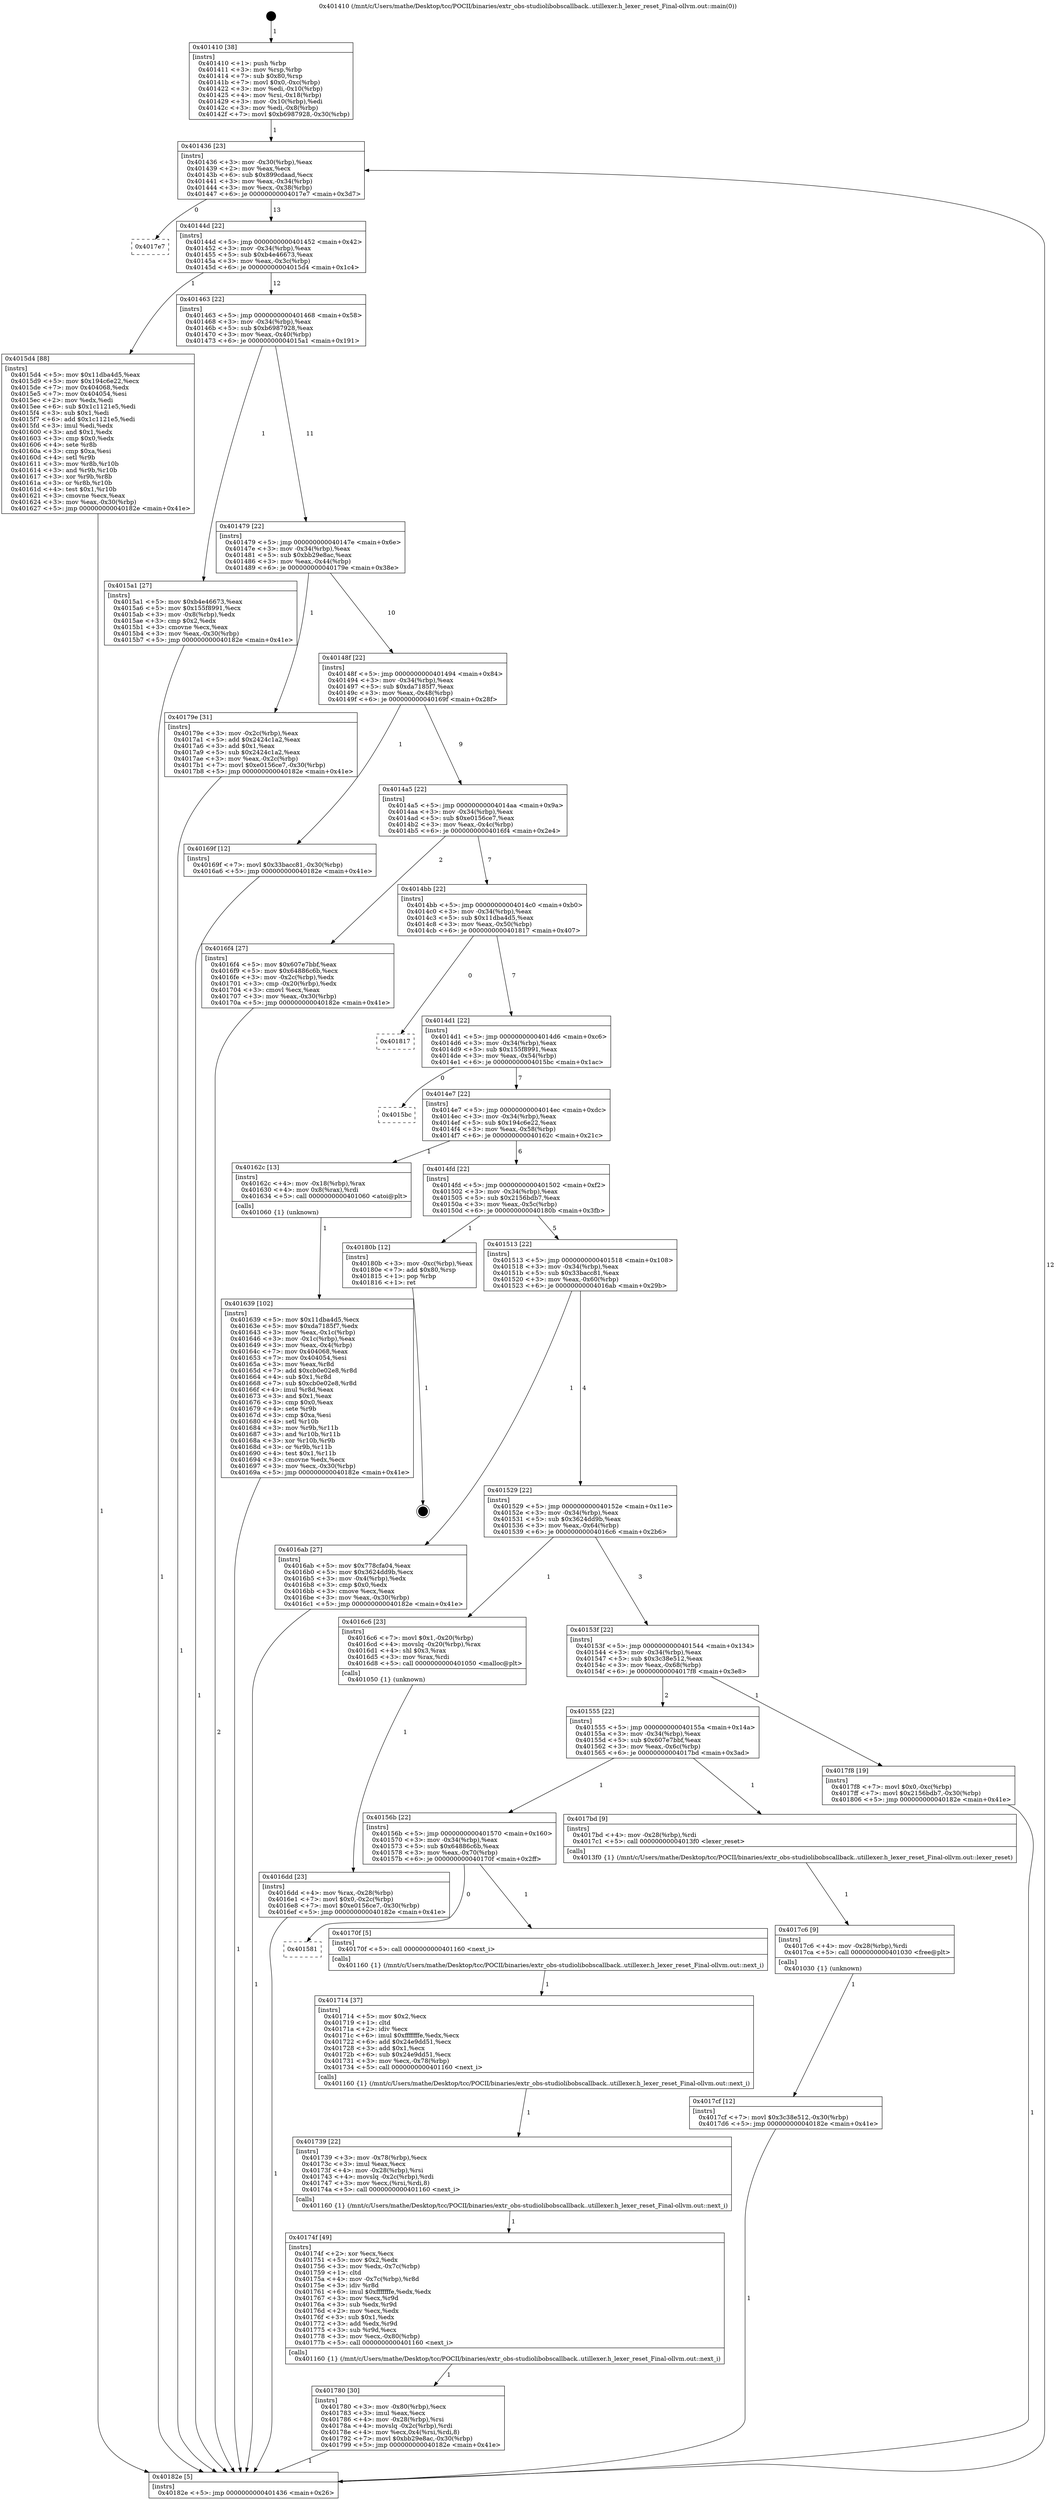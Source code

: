 digraph "0x401410" {
  label = "0x401410 (/mnt/c/Users/mathe/Desktop/tcc/POCII/binaries/extr_obs-studiolibobscallback..utillexer.h_lexer_reset_Final-ollvm.out::main(0))"
  labelloc = "t"
  node[shape=record]

  Entry [label="",width=0.3,height=0.3,shape=circle,fillcolor=black,style=filled]
  "0x401436" [label="{
     0x401436 [23]\l
     | [instrs]\l
     &nbsp;&nbsp;0x401436 \<+3\>: mov -0x30(%rbp),%eax\l
     &nbsp;&nbsp;0x401439 \<+2\>: mov %eax,%ecx\l
     &nbsp;&nbsp;0x40143b \<+6\>: sub $0x899cdaad,%ecx\l
     &nbsp;&nbsp;0x401441 \<+3\>: mov %eax,-0x34(%rbp)\l
     &nbsp;&nbsp;0x401444 \<+3\>: mov %ecx,-0x38(%rbp)\l
     &nbsp;&nbsp;0x401447 \<+6\>: je 00000000004017e7 \<main+0x3d7\>\l
  }"]
  "0x4017e7" [label="{
     0x4017e7\l
  }", style=dashed]
  "0x40144d" [label="{
     0x40144d [22]\l
     | [instrs]\l
     &nbsp;&nbsp;0x40144d \<+5\>: jmp 0000000000401452 \<main+0x42\>\l
     &nbsp;&nbsp;0x401452 \<+3\>: mov -0x34(%rbp),%eax\l
     &nbsp;&nbsp;0x401455 \<+5\>: sub $0xb4e46673,%eax\l
     &nbsp;&nbsp;0x40145a \<+3\>: mov %eax,-0x3c(%rbp)\l
     &nbsp;&nbsp;0x40145d \<+6\>: je 00000000004015d4 \<main+0x1c4\>\l
  }"]
  Exit [label="",width=0.3,height=0.3,shape=circle,fillcolor=black,style=filled,peripheries=2]
  "0x4015d4" [label="{
     0x4015d4 [88]\l
     | [instrs]\l
     &nbsp;&nbsp;0x4015d4 \<+5\>: mov $0x11dba4d5,%eax\l
     &nbsp;&nbsp;0x4015d9 \<+5\>: mov $0x194c6e22,%ecx\l
     &nbsp;&nbsp;0x4015de \<+7\>: mov 0x404068,%edx\l
     &nbsp;&nbsp;0x4015e5 \<+7\>: mov 0x404054,%esi\l
     &nbsp;&nbsp;0x4015ec \<+2\>: mov %edx,%edi\l
     &nbsp;&nbsp;0x4015ee \<+6\>: sub $0x1c1121e5,%edi\l
     &nbsp;&nbsp;0x4015f4 \<+3\>: sub $0x1,%edi\l
     &nbsp;&nbsp;0x4015f7 \<+6\>: add $0x1c1121e5,%edi\l
     &nbsp;&nbsp;0x4015fd \<+3\>: imul %edi,%edx\l
     &nbsp;&nbsp;0x401600 \<+3\>: and $0x1,%edx\l
     &nbsp;&nbsp;0x401603 \<+3\>: cmp $0x0,%edx\l
     &nbsp;&nbsp;0x401606 \<+4\>: sete %r8b\l
     &nbsp;&nbsp;0x40160a \<+3\>: cmp $0xa,%esi\l
     &nbsp;&nbsp;0x40160d \<+4\>: setl %r9b\l
     &nbsp;&nbsp;0x401611 \<+3\>: mov %r8b,%r10b\l
     &nbsp;&nbsp;0x401614 \<+3\>: and %r9b,%r10b\l
     &nbsp;&nbsp;0x401617 \<+3\>: xor %r9b,%r8b\l
     &nbsp;&nbsp;0x40161a \<+3\>: or %r8b,%r10b\l
     &nbsp;&nbsp;0x40161d \<+4\>: test $0x1,%r10b\l
     &nbsp;&nbsp;0x401621 \<+3\>: cmovne %ecx,%eax\l
     &nbsp;&nbsp;0x401624 \<+3\>: mov %eax,-0x30(%rbp)\l
     &nbsp;&nbsp;0x401627 \<+5\>: jmp 000000000040182e \<main+0x41e\>\l
  }"]
  "0x401463" [label="{
     0x401463 [22]\l
     | [instrs]\l
     &nbsp;&nbsp;0x401463 \<+5\>: jmp 0000000000401468 \<main+0x58\>\l
     &nbsp;&nbsp;0x401468 \<+3\>: mov -0x34(%rbp),%eax\l
     &nbsp;&nbsp;0x40146b \<+5\>: sub $0xb6987928,%eax\l
     &nbsp;&nbsp;0x401470 \<+3\>: mov %eax,-0x40(%rbp)\l
     &nbsp;&nbsp;0x401473 \<+6\>: je 00000000004015a1 \<main+0x191\>\l
  }"]
  "0x4017cf" [label="{
     0x4017cf [12]\l
     | [instrs]\l
     &nbsp;&nbsp;0x4017cf \<+7\>: movl $0x3c38e512,-0x30(%rbp)\l
     &nbsp;&nbsp;0x4017d6 \<+5\>: jmp 000000000040182e \<main+0x41e\>\l
  }"]
  "0x4015a1" [label="{
     0x4015a1 [27]\l
     | [instrs]\l
     &nbsp;&nbsp;0x4015a1 \<+5\>: mov $0xb4e46673,%eax\l
     &nbsp;&nbsp;0x4015a6 \<+5\>: mov $0x155f8991,%ecx\l
     &nbsp;&nbsp;0x4015ab \<+3\>: mov -0x8(%rbp),%edx\l
     &nbsp;&nbsp;0x4015ae \<+3\>: cmp $0x2,%edx\l
     &nbsp;&nbsp;0x4015b1 \<+3\>: cmovne %ecx,%eax\l
     &nbsp;&nbsp;0x4015b4 \<+3\>: mov %eax,-0x30(%rbp)\l
     &nbsp;&nbsp;0x4015b7 \<+5\>: jmp 000000000040182e \<main+0x41e\>\l
  }"]
  "0x401479" [label="{
     0x401479 [22]\l
     | [instrs]\l
     &nbsp;&nbsp;0x401479 \<+5\>: jmp 000000000040147e \<main+0x6e\>\l
     &nbsp;&nbsp;0x40147e \<+3\>: mov -0x34(%rbp),%eax\l
     &nbsp;&nbsp;0x401481 \<+5\>: sub $0xbb29e8ac,%eax\l
     &nbsp;&nbsp;0x401486 \<+3\>: mov %eax,-0x44(%rbp)\l
     &nbsp;&nbsp;0x401489 \<+6\>: je 000000000040179e \<main+0x38e\>\l
  }"]
  "0x40182e" [label="{
     0x40182e [5]\l
     | [instrs]\l
     &nbsp;&nbsp;0x40182e \<+5\>: jmp 0000000000401436 \<main+0x26\>\l
  }"]
  "0x401410" [label="{
     0x401410 [38]\l
     | [instrs]\l
     &nbsp;&nbsp;0x401410 \<+1\>: push %rbp\l
     &nbsp;&nbsp;0x401411 \<+3\>: mov %rsp,%rbp\l
     &nbsp;&nbsp;0x401414 \<+7\>: sub $0x80,%rsp\l
     &nbsp;&nbsp;0x40141b \<+7\>: movl $0x0,-0xc(%rbp)\l
     &nbsp;&nbsp;0x401422 \<+3\>: mov %edi,-0x10(%rbp)\l
     &nbsp;&nbsp;0x401425 \<+4\>: mov %rsi,-0x18(%rbp)\l
     &nbsp;&nbsp;0x401429 \<+3\>: mov -0x10(%rbp),%edi\l
     &nbsp;&nbsp;0x40142c \<+3\>: mov %edi,-0x8(%rbp)\l
     &nbsp;&nbsp;0x40142f \<+7\>: movl $0xb6987928,-0x30(%rbp)\l
  }"]
  "0x4017c6" [label="{
     0x4017c6 [9]\l
     | [instrs]\l
     &nbsp;&nbsp;0x4017c6 \<+4\>: mov -0x28(%rbp),%rdi\l
     &nbsp;&nbsp;0x4017ca \<+5\>: call 0000000000401030 \<free@plt\>\l
     | [calls]\l
     &nbsp;&nbsp;0x401030 \{1\} (unknown)\l
  }"]
  "0x40179e" [label="{
     0x40179e [31]\l
     | [instrs]\l
     &nbsp;&nbsp;0x40179e \<+3\>: mov -0x2c(%rbp),%eax\l
     &nbsp;&nbsp;0x4017a1 \<+5\>: add $0x2424c1a2,%eax\l
     &nbsp;&nbsp;0x4017a6 \<+3\>: add $0x1,%eax\l
     &nbsp;&nbsp;0x4017a9 \<+5\>: sub $0x2424c1a2,%eax\l
     &nbsp;&nbsp;0x4017ae \<+3\>: mov %eax,-0x2c(%rbp)\l
     &nbsp;&nbsp;0x4017b1 \<+7\>: movl $0xe0156ce7,-0x30(%rbp)\l
     &nbsp;&nbsp;0x4017b8 \<+5\>: jmp 000000000040182e \<main+0x41e\>\l
  }"]
  "0x40148f" [label="{
     0x40148f [22]\l
     | [instrs]\l
     &nbsp;&nbsp;0x40148f \<+5\>: jmp 0000000000401494 \<main+0x84\>\l
     &nbsp;&nbsp;0x401494 \<+3\>: mov -0x34(%rbp),%eax\l
     &nbsp;&nbsp;0x401497 \<+5\>: sub $0xda7185f7,%eax\l
     &nbsp;&nbsp;0x40149c \<+3\>: mov %eax,-0x48(%rbp)\l
     &nbsp;&nbsp;0x40149f \<+6\>: je 000000000040169f \<main+0x28f\>\l
  }"]
  "0x401780" [label="{
     0x401780 [30]\l
     | [instrs]\l
     &nbsp;&nbsp;0x401780 \<+3\>: mov -0x80(%rbp),%ecx\l
     &nbsp;&nbsp;0x401783 \<+3\>: imul %eax,%ecx\l
     &nbsp;&nbsp;0x401786 \<+4\>: mov -0x28(%rbp),%rsi\l
     &nbsp;&nbsp;0x40178a \<+4\>: movslq -0x2c(%rbp),%rdi\l
     &nbsp;&nbsp;0x40178e \<+4\>: mov %ecx,0x4(%rsi,%rdi,8)\l
     &nbsp;&nbsp;0x401792 \<+7\>: movl $0xbb29e8ac,-0x30(%rbp)\l
     &nbsp;&nbsp;0x401799 \<+5\>: jmp 000000000040182e \<main+0x41e\>\l
  }"]
  "0x40169f" [label="{
     0x40169f [12]\l
     | [instrs]\l
     &nbsp;&nbsp;0x40169f \<+7\>: movl $0x33bacc81,-0x30(%rbp)\l
     &nbsp;&nbsp;0x4016a6 \<+5\>: jmp 000000000040182e \<main+0x41e\>\l
  }"]
  "0x4014a5" [label="{
     0x4014a5 [22]\l
     | [instrs]\l
     &nbsp;&nbsp;0x4014a5 \<+5\>: jmp 00000000004014aa \<main+0x9a\>\l
     &nbsp;&nbsp;0x4014aa \<+3\>: mov -0x34(%rbp),%eax\l
     &nbsp;&nbsp;0x4014ad \<+5\>: sub $0xe0156ce7,%eax\l
     &nbsp;&nbsp;0x4014b2 \<+3\>: mov %eax,-0x4c(%rbp)\l
     &nbsp;&nbsp;0x4014b5 \<+6\>: je 00000000004016f4 \<main+0x2e4\>\l
  }"]
  "0x40174f" [label="{
     0x40174f [49]\l
     | [instrs]\l
     &nbsp;&nbsp;0x40174f \<+2\>: xor %ecx,%ecx\l
     &nbsp;&nbsp;0x401751 \<+5\>: mov $0x2,%edx\l
     &nbsp;&nbsp;0x401756 \<+3\>: mov %edx,-0x7c(%rbp)\l
     &nbsp;&nbsp;0x401759 \<+1\>: cltd\l
     &nbsp;&nbsp;0x40175a \<+4\>: mov -0x7c(%rbp),%r8d\l
     &nbsp;&nbsp;0x40175e \<+3\>: idiv %r8d\l
     &nbsp;&nbsp;0x401761 \<+6\>: imul $0xfffffffe,%edx,%edx\l
     &nbsp;&nbsp;0x401767 \<+3\>: mov %ecx,%r9d\l
     &nbsp;&nbsp;0x40176a \<+3\>: sub %edx,%r9d\l
     &nbsp;&nbsp;0x40176d \<+2\>: mov %ecx,%edx\l
     &nbsp;&nbsp;0x40176f \<+3\>: sub $0x1,%edx\l
     &nbsp;&nbsp;0x401772 \<+3\>: add %edx,%r9d\l
     &nbsp;&nbsp;0x401775 \<+3\>: sub %r9d,%ecx\l
     &nbsp;&nbsp;0x401778 \<+3\>: mov %ecx,-0x80(%rbp)\l
     &nbsp;&nbsp;0x40177b \<+5\>: call 0000000000401160 \<next_i\>\l
     | [calls]\l
     &nbsp;&nbsp;0x401160 \{1\} (/mnt/c/Users/mathe/Desktop/tcc/POCII/binaries/extr_obs-studiolibobscallback..utillexer.h_lexer_reset_Final-ollvm.out::next_i)\l
  }"]
  "0x4016f4" [label="{
     0x4016f4 [27]\l
     | [instrs]\l
     &nbsp;&nbsp;0x4016f4 \<+5\>: mov $0x607e7bbf,%eax\l
     &nbsp;&nbsp;0x4016f9 \<+5\>: mov $0x64886c6b,%ecx\l
     &nbsp;&nbsp;0x4016fe \<+3\>: mov -0x2c(%rbp),%edx\l
     &nbsp;&nbsp;0x401701 \<+3\>: cmp -0x20(%rbp),%edx\l
     &nbsp;&nbsp;0x401704 \<+3\>: cmovl %ecx,%eax\l
     &nbsp;&nbsp;0x401707 \<+3\>: mov %eax,-0x30(%rbp)\l
     &nbsp;&nbsp;0x40170a \<+5\>: jmp 000000000040182e \<main+0x41e\>\l
  }"]
  "0x4014bb" [label="{
     0x4014bb [22]\l
     | [instrs]\l
     &nbsp;&nbsp;0x4014bb \<+5\>: jmp 00000000004014c0 \<main+0xb0\>\l
     &nbsp;&nbsp;0x4014c0 \<+3\>: mov -0x34(%rbp),%eax\l
     &nbsp;&nbsp;0x4014c3 \<+5\>: sub $0x11dba4d5,%eax\l
     &nbsp;&nbsp;0x4014c8 \<+3\>: mov %eax,-0x50(%rbp)\l
     &nbsp;&nbsp;0x4014cb \<+6\>: je 0000000000401817 \<main+0x407\>\l
  }"]
  "0x401739" [label="{
     0x401739 [22]\l
     | [instrs]\l
     &nbsp;&nbsp;0x401739 \<+3\>: mov -0x78(%rbp),%ecx\l
     &nbsp;&nbsp;0x40173c \<+3\>: imul %eax,%ecx\l
     &nbsp;&nbsp;0x40173f \<+4\>: mov -0x28(%rbp),%rsi\l
     &nbsp;&nbsp;0x401743 \<+4\>: movslq -0x2c(%rbp),%rdi\l
     &nbsp;&nbsp;0x401747 \<+3\>: mov %ecx,(%rsi,%rdi,8)\l
     &nbsp;&nbsp;0x40174a \<+5\>: call 0000000000401160 \<next_i\>\l
     | [calls]\l
     &nbsp;&nbsp;0x401160 \{1\} (/mnt/c/Users/mathe/Desktop/tcc/POCII/binaries/extr_obs-studiolibobscallback..utillexer.h_lexer_reset_Final-ollvm.out::next_i)\l
  }"]
  "0x401817" [label="{
     0x401817\l
  }", style=dashed]
  "0x4014d1" [label="{
     0x4014d1 [22]\l
     | [instrs]\l
     &nbsp;&nbsp;0x4014d1 \<+5\>: jmp 00000000004014d6 \<main+0xc6\>\l
     &nbsp;&nbsp;0x4014d6 \<+3\>: mov -0x34(%rbp),%eax\l
     &nbsp;&nbsp;0x4014d9 \<+5\>: sub $0x155f8991,%eax\l
     &nbsp;&nbsp;0x4014de \<+3\>: mov %eax,-0x54(%rbp)\l
     &nbsp;&nbsp;0x4014e1 \<+6\>: je 00000000004015bc \<main+0x1ac\>\l
  }"]
  "0x401714" [label="{
     0x401714 [37]\l
     | [instrs]\l
     &nbsp;&nbsp;0x401714 \<+5\>: mov $0x2,%ecx\l
     &nbsp;&nbsp;0x401719 \<+1\>: cltd\l
     &nbsp;&nbsp;0x40171a \<+2\>: idiv %ecx\l
     &nbsp;&nbsp;0x40171c \<+6\>: imul $0xfffffffe,%edx,%ecx\l
     &nbsp;&nbsp;0x401722 \<+6\>: add $0x24e9dd51,%ecx\l
     &nbsp;&nbsp;0x401728 \<+3\>: add $0x1,%ecx\l
     &nbsp;&nbsp;0x40172b \<+6\>: sub $0x24e9dd51,%ecx\l
     &nbsp;&nbsp;0x401731 \<+3\>: mov %ecx,-0x78(%rbp)\l
     &nbsp;&nbsp;0x401734 \<+5\>: call 0000000000401160 \<next_i\>\l
     | [calls]\l
     &nbsp;&nbsp;0x401160 \{1\} (/mnt/c/Users/mathe/Desktop/tcc/POCII/binaries/extr_obs-studiolibobscallback..utillexer.h_lexer_reset_Final-ollvm.out::next_i)\l
  }"]
  "0x4015bc" [label="{
     0x4015bc\l
  }", style=dashed]
  "0x4014e7" [label="{
     0x4014e7 [22]\l
     | [instrs]\l
     &nbsp;&nbsp;0x4014e7 \<+5\>: jmp 00000000004014ec \<main+0xdc\>\l
     &nbsp;&nbsp;0x4014ec \<+3\>: mov -0x34(%rbp),%eax\l
     &nbsp;&nbsp;0x4014ef \<+5\>: sub $0x194c6e22,%eax\l
     &nbsp;&nbsp;0x4014f4 \<+3\>: mov %eax,-0x58(%rbp)\l
     &nbsp;&nbsp;0x4014f7 \<+6\>: je 000000000040162c \<main+0x21c\>\l
  }"]
  "0x401581" [label="{
     0x401581\l
  }", style=dashed]
  "0x40162c" [label="{
     0x40162c [13]\l
     | [instrs]\l
     &nbsp;&nbsp;0x40162c \<+4\>: mov -0x18(%rbp),%rax\l
     &nbsp;&nbsp;0x401630 \<+4\>: mov 0x8(%rax),%rdi\l
     &nbsp;&nbsp;0x401634 \<+5\>: call 0000000000401060 \<atoi@plt\>\l
     | [calls]\l
     &nbsp;&nbsp;0x401060 \{1\} (unknown)\l
  }"]
  "0x4014fd" [label="{
     0x4014fd [22]\l
     | [instrs]\l
     &nbsp;&nbsp;0x4014fd \<+5\>: jmp 0000000000401502 \<main+0xf2\>\l
     &nbsp;&nbsp;0x401502 \<+3\>: mov -0x34(%rbp),%eax\l
     &nbsp;&nbsp;0x401505 \<+5\>: sub $0x2156bdb7,%eax\l
     &nbsp;&nbsp;0x40150a \<+3\>: mov %eax,-0x5c(%rbp)\l
     &nbsp;&nbsp;0x40150d \<+6\>: je 000000000040180b \<main+0x3fb\>\l
  }"]
  "0x401639" [label="{
     0x401639 [102]\l
     | [instrs]\l
     &nbsp;&nbsp;0x401639 \<+5\>: mov $0x11dba4d5,%ecx\l
     &nbsp;&nbsp;0x40163e \<+5\>: mov $0xda7185f7,%edx\l
     &nbsp;&nbsp;0x401643 \<+3\>: mov %eax,-0x1c(%rbp)\l
     &nbsp;&nbsp;0x401646 \<+3\>: mov -0x1c(%rbp),%eax\l
     &nbsp;&nbsp;0x401649 \<+3\>: mov %eax,-0x4(%rbp)\l
     &nbsp;&nbsp;0x40164c \<+7\>: mov 0x404068,%eax\l
     &nbsp;&nbsp;0x401653 \<+7\>: mov 0x404054,%esi\l
     &nbsp;&nbsp;0x40165a \<+3\>: mov %eax,%r8d\l
     &nbsp;&nbsp;0x40165d \<+7\>: add $0xcb0e02e8,%r8d\l
     &nbsp;&nbsp;0x401664 \<+4\>: sub $0x1,%r8d\l
     &nbsp;&nbsp;0x401668 \<+7\>: sub $0xcb0e02e8,%r8d\l
     &nbsp;&nbsp;0x40166f \<+4\>: imul %r8d,%eax\l
     &nbsp;&nbsp;0x401673 \<+3\>: and $0x1,%eax\l
     &nbsp;&nbsp;0x401676 \<+3\>: cmp $0x0,%eax\l
     &nbsp;&nbsp;0x401679 \<+4\>: sete %r9b\l
     &nbsp;&nbsp;0x40167d \<+3\>: cmp $0xa,%esi\l
     &nbsp;&nbsp;0x401680 \<+4\>: setl %r10b\l
     &nbsp;&nbsp;0x401684 \<+3\>: mov %r9b,%r11b\l
     &nbsp;&nbsp;0x401687 \<+3\>: and %r10b,%r11b\l
     &nbsp;&nbsp;0x40168a \<+3\>: xor %r10b,%r9b\l
     &nbsp;&nbsp;0x40168d \<+3\>: or %r9b,%r11b\l
     &nbsp;&nbsp;0x401690 \<+4\>: test $0x1,%r11b\l
     &nbsp;&nbsp;0x401694 \<+3\>: cmovne %edx,%ecx\l
     &nbsp;&nbsp;0x401697 \<+3\>: mov %ecx,-0x30(%rbp)\l
     &nbsp;&nbsp;0x40169a \<+5\>: jmp 000000000040182e \<main+0x41e\>\l
  }"]
  "0x40170f" [label="{
     0x40170f [5]\l
     | [instrs]\l
     &nbsp;&nbsp;0x40170f \<+5\>: call 0000000000401160 \<next_i\>\l
     | [calls]\l
     &nbsp;&nbsp;0x401160 \{1\} (/mnt/c/Users/mathe/Desktop/tcc/POCII/binaries/extr_obs-studiolibobscallback..utillexer.h_lexer_reset_Final-ollvm.out::next_i)\l
  }"]
  "0x40180b" [label="{
     0x40180b [12]\l
     | [instrs]\l
     &nbsp;&nbsp;0x40180b \<+3\>: mov -0xc(%rbp),%eax\l
     &nbsp;&nbsp;0x40180e \<+7\>: add $0x80,%rsp\l
     &nbsp;&nbsp;0x401815 \<+1\>: pop %rbp\l
     &nbsp;&nbsp;0x401816 \<+1\>: ret\l
  }"]
  "0x401513" [label="{
     0x401513 [22]\l
     | [instrs]\l
     &nbsp;&nbsp;0x401513 \<+5\>: jmp 0000000000401518 \<main+0x108\>\l
     &nbsp;&nbsp;0x401518 \<+3\>: mov -0x34(%rbp),%eax\l
     &nbsp;&nbsp;0x40151b \<+5\>: sub $0x33bacc81,%eax\l
     &nbsp;&nbsp;0x401520 \<+3\>: mov %eax,-0x60(%rbp)\l
     &nbsp;&nbsp;0x401523 \<+6\>: je 00000000004016ab \<main+0x29b\>\l
  }"]
  "0x40156b" [label="{
     0x40156b [22]\l
     | [instrs]\l
     &nbsp;&nbsp;0x40156b \<+5\>: jmp 0000000000401570 \<main+0x160\>\l
     &nbsp;&nbsp;0x401570 \<+3\>: mov -0x34(%rbp),%eax\l
     &nbsp;&nbsp;0x401573 \<+5\>: sub $0x64886c6b,%eax\l
     &nbsp;&nbsp;0x401578 \<+3\>: mov %eax,-0x70(%rbp)\l
     &nbsp;&nbsp;0x40157b \<+6\>: je 000000000040170f \<main+0x2ff\>\l
  }"]
  "0x4016ab" [label="{
     0x4016ab [27]\l
     | [instrs]\l
     &nbsp;&nbsp;0x4016ab \<+5\>: mov $0x778cfa04,%eax\l
     &nbsp;&nbsp;0x4016b0 \<+5\>: mov $0x3624dd9b,%ecx\l
     &nbsp;&nbsp;0x4016b5 \<+3\>: mov -0x4(%rbp),%edx\l
     &nbsp;&nbsp;0x4016b8 \<+3\>: cmp $0x0,%edx\l
     &nbsp;&nbsp;0x4016bb \<+3\>: cmove %ecx,%eax\l
     &nbsp;&nbsp;0x4016be \<+3\>: mov %eax,-0x30(%rbp)\l
     &nbsp;&nbsp;0x4016c1 \<+5\>: jmp 000000000040182e \<main+0x41e\>\l
  }"]
  "0x401529" [label="{
     0x401529 [22]\l
     | [instrs]\l
     &nbsp;&nbsp;0x401529 \<+5\>: jmp 000000000040152e \<main+0x11e\>\l
     &nbsp;&nbsp;0x40152e \<+3\>: mov -0x34(%rbp),%eax\l
     &nbsp;&nbsp;0x401531 \<+5\>: sub $0x3624dd9b,%eax\l
     &nbsp;&nbsp;0x401536 \<+3\>: mov %eax,-0x64(%rbp)\l
     &nbsp;&nbsp;0x401539 \<+6\>: je 00000000004016c6 \<main+0x2b6\>\l
  }"]
  "0x4017bd" [label="{
     0x4017bd [9]\l
     | [instrs]\l
     &nbsp;&nbsp;0x4017bd \<+4\>: mov -0x28(%rbp),%rdi\l
     &nbsp;&nbsp;0x4017c1 \<+5\>: call 00000000004013f0 \<lexer_reset\>\l
     | [calls]\l
     &nbsp;&nbsp;0x4013f0 \{1\} (/mnt/c/Users/mathe/Desktop/tcc/POCII/binaries/extr_obs-studiolibobscallback..utillexer.h_lexer_reset_Final-ollvm.out::lexer_reset)\l
  }"]
  "0x4016c6" [label="{
     0x4016c6 [23]\l
     | [instrs]\l
     &nbsp;&nbsp;0x4016c6 \<+7\>: movl $0x1,-0x20(%rbp)\l
     &nbsp;&nbsp;0x4016cd \<+4\>: movslq -0x20(%rbp),%rax\l
     &nbsp;&nbsp;0x4016d1 \<+4\>: shl $0x3,%rax\l
     &nbsp;&nbsp;0x4016d5 \<+3\>: mov %rax,%rdi\l
     &nbsp;&nbsp;0x4016d8 \<+5\>: call 0000000000401050 \<malloc@plt\>\l
     | [calls]\l
     &nbsp;&nbsp;0x401050 \{1\} (unknown)\l
  }"]
  "0x40153f" [label="{
     0x40153f [22]\l
     | [instrs]\l
     &nbsp;&nbsp;0x40153f \<+5\>: jmp 0000000000401544 \<main+0x134\>\l
     &nbsp;&nbsp;0x401544 \<+3\>: mov -0x34(%rbp),%eax\l
     &nbsp;&nbsp;0x401547 \<+5\>: sub $0x3c38e512,%eax\l
     &nbsp;&nbsp;0x40154c \<+3\>: mov %eax,-0x68(%rbp)\l
     &nbsp;&nbsp;0x40154f \<+6\>: je 00000000004017f8 \<main+0x3e8\>\l
  }"]
  "0x4016dd" [label="{
     0x4016dd [23]\l
     | [instrs]\l
     &nbsp;&nbsp;0x4016dd \<+4\>: mov %rax,-0x28(%rbp)\l
     &nbsp;&nbsp;0x4016e1 \<+7\>: movl $0x0,-0x2c(%rbp)\l
     &nbsp;&nbsp;0x4016e8 \<+7\>: movl $0xe0156ce7,-0x30(%rbp)\l
     &nbsp;&nbsp;0x4016ef \<+5\>: jmp 000000000040182e \<main+0x41e\>\l
  }"]
  "0x401555" [label="{
     0x401555 [22]\l
     | [instrs]\l
     &nbsp;&nbsp;0x401555 \<+5\>: jmp 000000000040155a \<main+0x14a\>\l
     &nbsp;&nbsp;0x40155a \<+3\>: mov -0x34(%rbp),%eax\l
     &nbsp;&nbsp;0x40155d \<+5\>: sub $0x607e7bbf,%eax\l
     &nbsp;&nbsp;0x401562 \<+3\>: mov %eax,-0x6c(%rbp)\l
     &nbsp;&nbsp;0x401565 \<+6\>: je 00000000004017bd \<main+0x3ad\>\l
  }"]
  "0x4017f8" [label="{
     0x4017f8 [19]\l
     | [instrs]\l
     &nbsp;&nbsp;0x4017f8 \<+7\>: movl $0x0,-0xc(%rbp)\l
     &nbsp;&nbsp;0x4017ff \<+7\>: movl $0x2156bdb7,-0x30(%rbp)\l
     &nbsp;&nbsp;0x401806 \<+5\>: jmp 000000000040182e \<main+0x41e\>\l
  }"]
  Entry -> "0x401410" [label=" 1"]
  "0x401436" -> "0x4017e7" [label=" 0"]
  "0x401436" -> "0x40144d" [label=" 13"]
  "0x40180b" -> Exit [label=" 1"]
  "0x40144d" -> "0x4015d4" [label=" 1"]
  "0x40144d" -> "0x401463" [label=" 12"]
  "0x4017f8" -> "0x40182e" [label=" 1"]
  "0x401463" -> "0x4015a1" [label=" 1"]
  "0x401463" -> "0x401479" [label=" 11"]
  "0x4015a1" -> "0x40182e" [label=" 1"]
  "0x401410" -> "0x401436" [label=" 1"]
  "0x40182e" -> "0x401436" [label=" 12"]
  "0x4015d4" -> "0x40182e" [label=" 1"]
  "0x4017cf" -> "0x40182e" [label=" 1"]
  "0x401479" -> "0x40179e" [label=" 1"]
  "0x401479" -> "0x40148f" [label=" 10"]
  "0x4017c6" -> "0x4017cf" [label=" 1"]
  "0x40148f" -> "0x40169f" [label=" 1"]
  "0x40148f" -> "0x4014a5" [label=" 9"]
  "0x4017bd" -> "0x4017c6" [label=" 1"]
  "0x4014a5" -> "0x4016f4" [label=" 2"]
  "0x4014a5" -> "0x4014bb" [label=" 7"]
  "0x40179e" -> "0x40182e" [label=" 1"]
  "0x4014bb" -> "0x401817" [label=" 0"]
  "0x4014bb" -> "0x4014d1" [label=" 7"]
  "0x401780" -> "0x40182e" [label=" 1"]
  "0x4014d1" -> "0x4015bc" [label=" 0"]
  "0x4014d1" -> "0x4014e7" [label=" 7"]
  "0x40174f" -> "0x401780" [label=" 1"]
  "0x4014e7" -> "0x40162c" [label=" 1"]
  "0x4014e7" -> "0x4014fd" [label=" 6"]
  "0x40162c" -> "0x401639" [label=" 1"]
  "0x401639" -> "0x40182e" [label=" 1"]
  "0x40169f" -> "0x40182e" [label=" 1"]
  "0x401739" -> "0x40174f" [label=" 1"]
  "0x4014fd" -> "0x40180b" [label=" 1"]
  "0x4014fd" -> "0x401513" [label=" 5"]
  "0x401714" -> "0x401739" [label=" 1"]
  "0x401513" -> "0x4016ab" [label=" 1"]
  "0x401513" -> "0x401529" [label=" 4"]
  "0x4016ab" -> "0x40182e" [label=" 1"]
  "0x40156b" -> "0x401581" [label=" 0"]
  "0x401529" -> "0x4016c6" [label=" 1"]
  "0x401529" -> "0x40153f" [label=" 3"]
  "0x4016c6" -> "0x4016dd" [label=" 1"]
  "0x4016dd" -> "0x40182e" [label=" 1"]
  "0x4016f4" -> "0x40182e" [label=" 2"]
  "0x40156b" -> "0x40170f" [label=" 1"]
  "0x40153f" -> "0x4017f8" [label=" 1"]
  "0x40153f" -> "0x401555" [label=" 2"]
  "0x40170f" -> "0x401714" [label=" 1"]
  "0x401555" -> "0x4017bd" [label=" 1"]
  "0x401555" -> "0x40156b" [label=" 1"]
}
